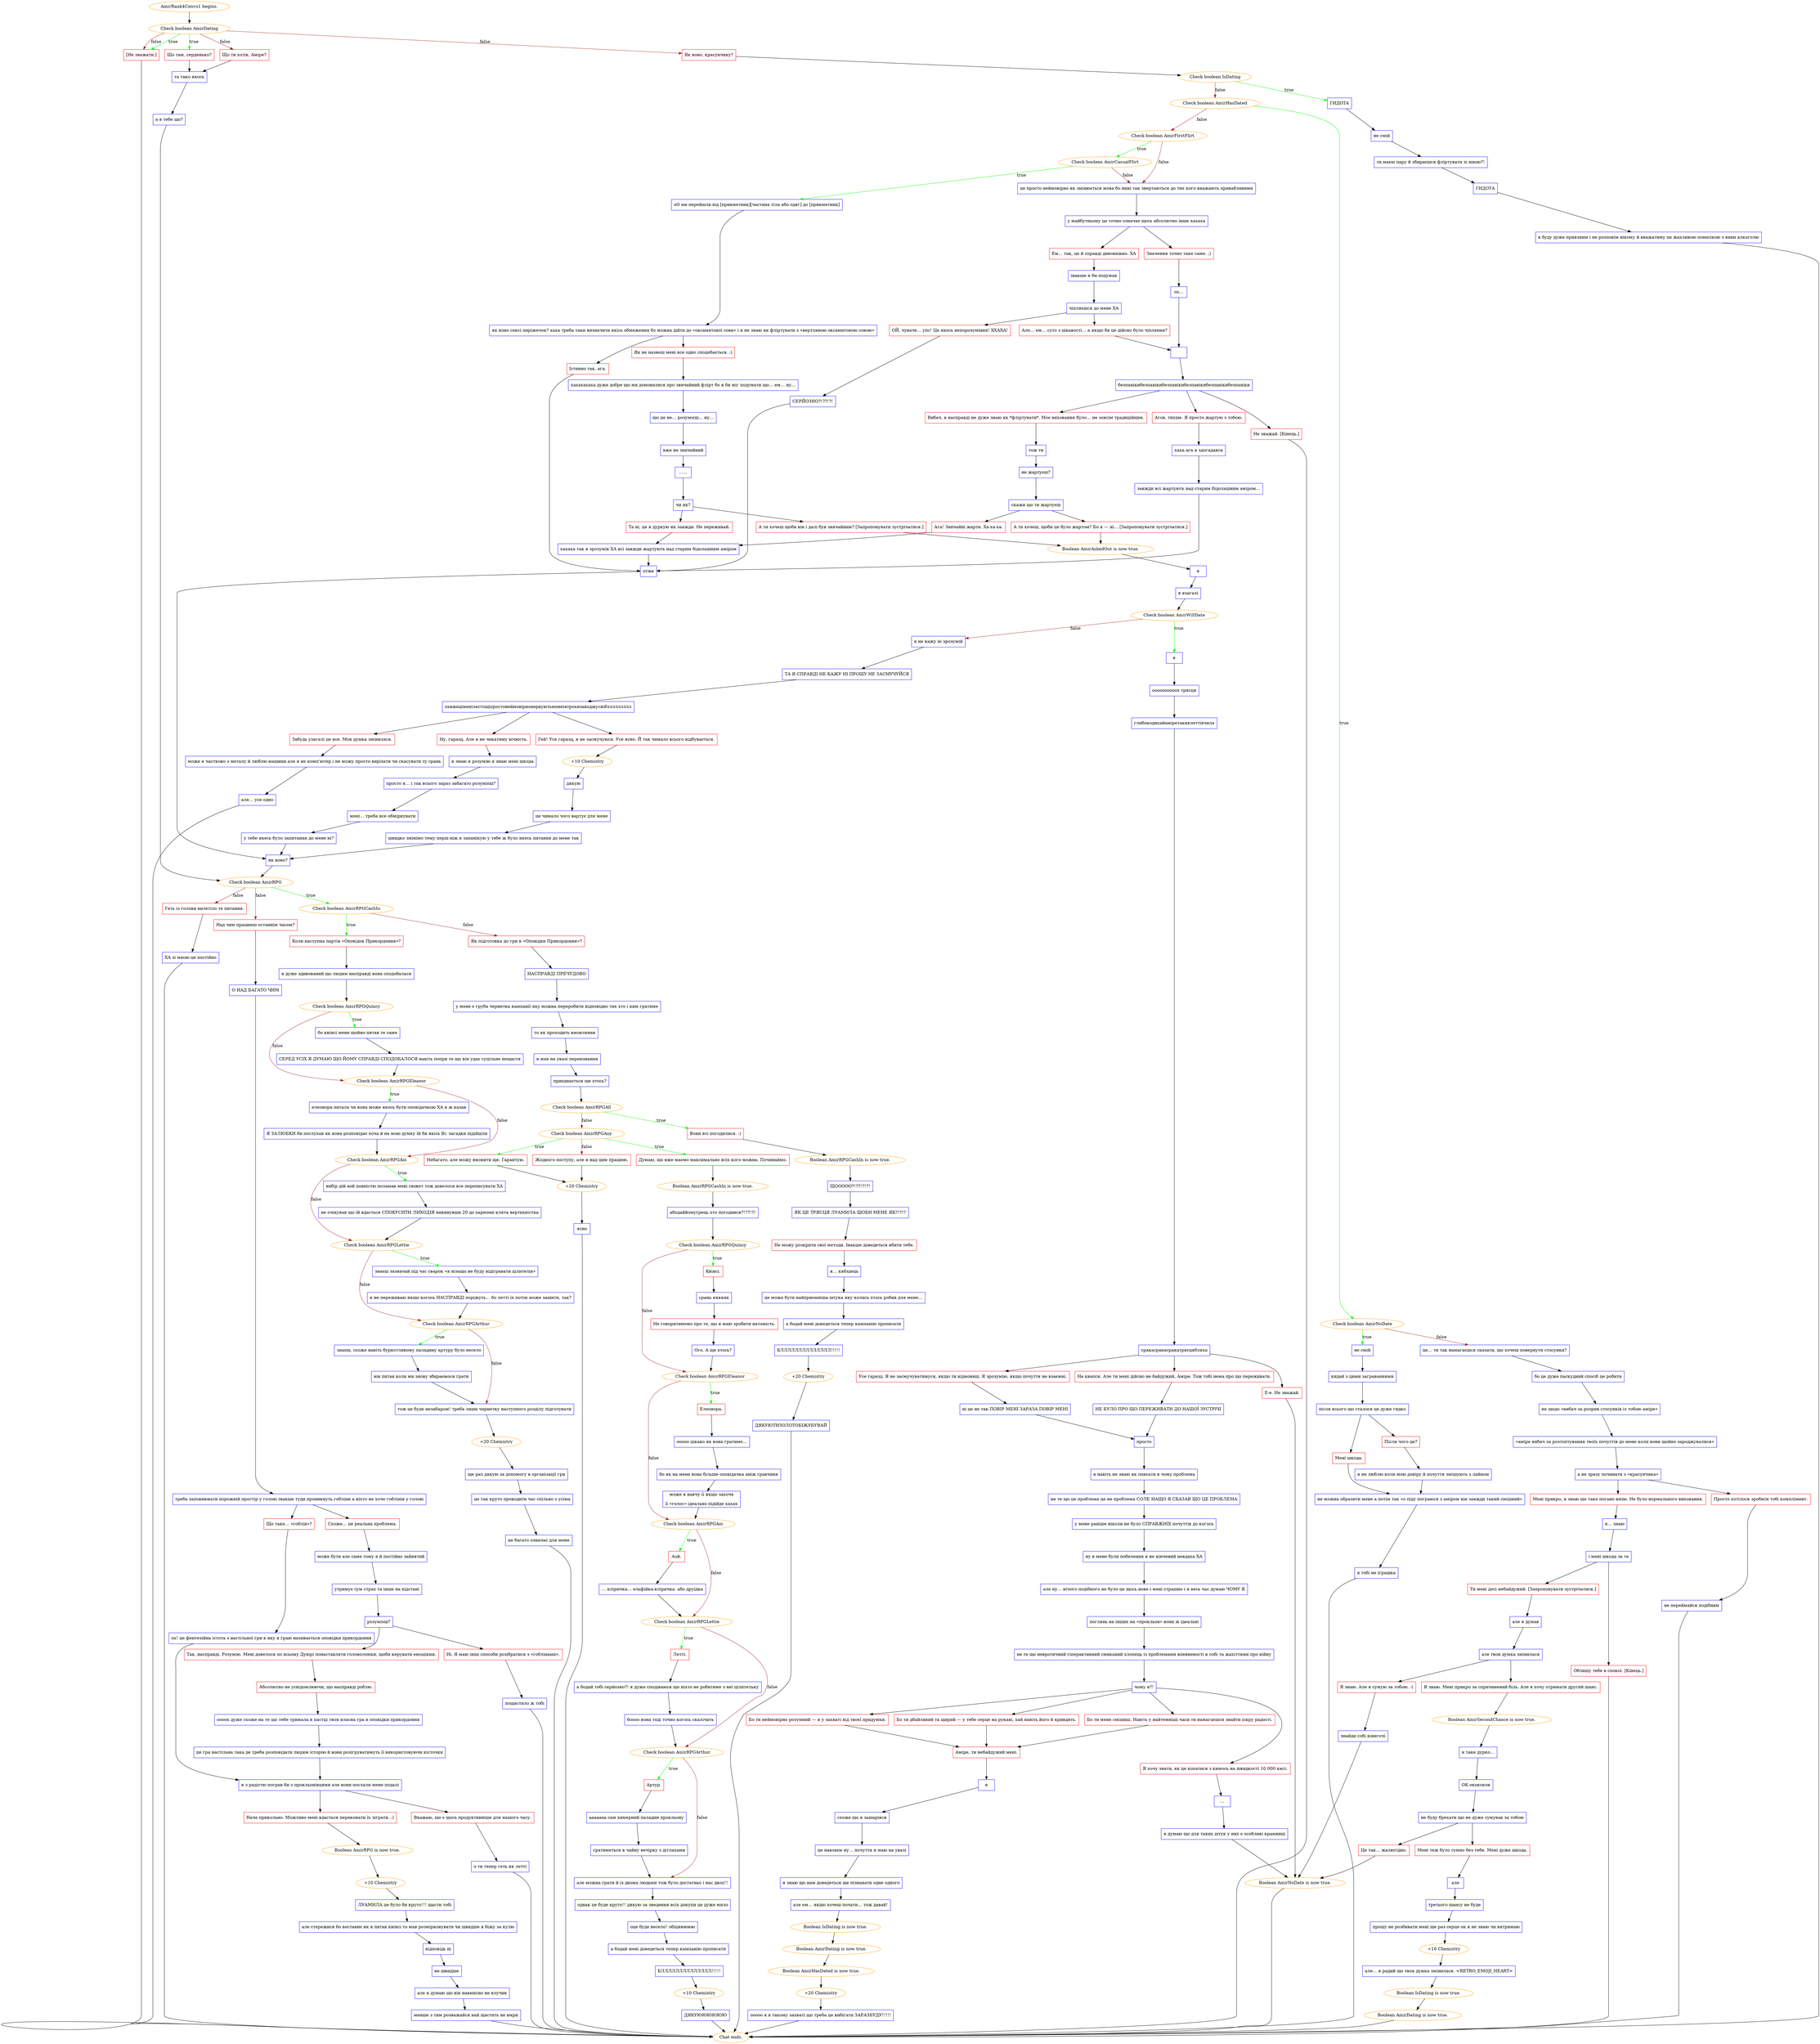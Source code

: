 digraph {
	"AmirRank4Convo1 begins." [color=orange];
		"AmirRank4Convo1 begins." -> j1901439017;
	j1901439017 [label="Check boolean AmirDating",color=orange];
		j1901439017 -> j1672642696 [label=true,color=green];
		j1901439017 -> j704229613 [label=true,color=green];
		j1901439017 -> j4252968847 [label=false,color=brown];
		j1901439017 -> j4161203423 [label=false,color=brown];
		j1901439017 -> j704229613 [label=false,color=brown];
	j1672642696 [label="Що там, серденько?",shape=box,color=red];
		j1672642696 -> j698916139;
	j704229613 [label="[Не зважати.]",shape=box,color=red];
		j704229613 -> "Chat ends.";
	j4252968847 [label="Що ти хотів, Аміре?",shape=box,color=red];
		j4252968847 -> j698916139;
	j4161203423 [label="Як воно, красунчику?",shape=box,color=red];
		j4161203423 -> j299105551;
	j698916139 [label="та тако якось",shape=box,color=blue];
		j698916139 -> j4183695455;
	"Chat ends." [color=orange];
	j299105551 [label="Check boolean IsDating",color=orange];
		j299105551 -> j218688501 [label=true,color=green];
		j299105551 -> j869690643 [label=false,color=brown];
	j4183695455 [label="а в тебе що?",shape=box,color=blue];
		j4183695455 -> j13181005;
	j218688501 [label="ГИДОТА",shape=box,color=blue];
		j218688501 -> j1179056891;
	j869690643 [label="Check boolean AmirHasDated",color=orange];
		j869690643 -> j1564964587 [label=true,color=green];
		j869690643 -> j427846108 [label=false,color=brown];
	j13181005 [label="Check boolean AmirRPG",color=orange];
		j13181005 -> j3060623829 [label=true,color=green];
		j13181005 -> j4011107072 [label=false,color=brown];
		j13181005 -> j534241422 [label=false,color=brown];
	j1179056891 [label="не смій",shape=box,color=blue];
		j1179056891 -> j1208993331;
	j1564964587 [label="Check boolean AmirNoDate",color=orange];
		j1564964587 -> j4106135859 [label=true,color=green];
		j1564964587 -> j958038395 [label=false,color=brown];
	j427846108 [label="Check boolean AmirFirstFlirt",color=orange];
		j427846108 -> j2657990682 [label=true,color=green];
		j427846108 -> j2937424188 [label=false,color=brown];
	j3060623829 [label="Check boolean AmirRPGCashIn",color=orange];
		j3060623829 -> j618045422 [label=true,color=green];
		j3060623829 -> j3149961631 [label=false,color=brown];
	j4011107072 [label="Над чим працюєш останнім часом?",shape=box,color=red];
		j4011107072 -> j3467158680;
	j534241422 [label="Геть із голови вилетіло те питання.",shape=box,color=red];
		j534241422 -> j1208563265;
	j1208993331 [label="ти маєш пару й збираєшся фліртувати зі мною?!",shape=box,color=blue];
		j1208993331 -> j2034530063;
	j4106135859 [label="не смій",shape=box,color=blue];
		j4106135859 -> j1320278149;
	j958038395 [label="це… ти так намагаєшся сказати, що хочеш повернути стосунки?",shape=box,color=blue];
		j958038395 -> j2550465554;
	j2657990682 [label="Check boolean AmirCasualFlirt",color=orange];
		j2657990682 -> j3213006005 [label=true,color=green];
		j2657990682 -> j2937424188 [label=false,color=brown];
	j2937424188 [label="це просто неймовірно як змінюється мова бо нині так звертаються до тих кого вважають привабливими",shape=box,color=blue];
		j2937424188 -> j3060408166;
	j618045422 [label="Коли наступна партія «Оповідок Прикордоння»?",shape=box,color=red];
		j618045422 -> j3800508349;
	j3149961631 [label="Як підготовка до гри в «Оповідки Прикордоння»?",shape=box,color=red];
		j3149961631 -> j1382972735;
	j3467158680 [label="О НАД БАГАТО ЧИМ",shape=box,color=blue];
		j3467158680 -> j3123398459;
	j1208563265 [label="ХА зі мною це постійно",shape=box,color=blue];
		j1208563265 -> "Chat ends.";
	j2034530063 [label="ГИДОТА",shape=box,color=blue];
		j2034530063 -> j3054822449;
	j1320278149 [label="кидай з цими заграваннями",shape=box,color=blue];
		j1320278149 -> j2429415500;
	j2550465554 [label="бо це дуже паскудний спосіб це робити",shape=box,color=blue];
		j2550465554 -> j2414502258;
	j3213006005 [label="оО ми перейшли від [прикметник][частина тіла або одяг] до [прикметник]",shape=box,color=blue];
		j3213006005 -> j2650427297;
	j3060408166 [label="у майбутньому це точно означає щось абсолютно інше хахаха",shape=box,color=blue];
		j3060408166 -> j1041364980;
		j3060408166 -> j927049811;
	j3800508349 [label="я дуже здивований що людям насправді вона сподобалася",shape=box,color=blue];
		j3800508349 -> j39894109;
	j1382972735 [label="НАСПРАВДІ ПРЕЧУДОВО",shape=box,color=blue];
		j1382972735 -> j3260101378;
	j3123398459 [label="треба заповнювати порожній простір у голові інакше туди проникнуть гобліни а ніхто не хоче гоблінів у голові",shape=box,color=blue];
		j3123398459 -> j1016484797;
		j3123398459 -> j1504104096;
	j3054822449 [label="я буду дуже приязним і не розповім нікому й вважатиму це жахливою помилкою з вини алкоголю",shape=box,color=blue];
		j3054822449 -> "Chat ends.";
	j2429415500 [label="після всього що сталося це дуже гидко",shape=box,color=blue];
		j2429415500 -> j513289097;
		j2429415500 -> j1549019356;
	j2414502258 [label="як щодо «вибач за розрив стосунків із тобою аміре»",shape=box,color=blue];
		j2414502258 -> j2119281887;
	j2650427297 [label="як воно сексі пиріжечок? хаха треба таки визначити якісь обмеження бо можна дійти до «оксамитової сови» і я не знаю як фліртувати з «вертлявою оксамитовою совою»",shape=box,color=blue];
		j2650427297 -> j4072774460;
		j2650427297 -> j429977933;
	j1041364980 [label="Ем… так, це й справді дивовижно. ХА",shape=box,color=red];
		j1041364980 -> j2911341879;
	j927049811 [label="Значення точно таке саме. ;)",shape=box,color=red];
		j927049811 -> j1874088333;
	j39894109 [label="Check boolean AmirRPGQuincy",color=orange];
		j39894109 -> j2309517161 [label=true,color=green];
		j39894109 -> j2519416544 [label=false,color=brown];
	j3260101378 [label="у мене є груба чернетка кампанії яку можна переробити відповідно тих хто і ким гратиме",shape=box,color=blue];
		j3260101378 -> j3965232105;
	j1016484797 [label="Схоже… це реальна проблема.",shape=box,color=red];
		j1016484797 -> j1080899819;
	j1504104096 [label="Що таке… «гоблін»?",shape=box,color=red];
		j1504104096 -> j262652609;
	j513289097 [label="Мені шкода.",shape=box,color=red];
		j513289097 -> j1629839651;
	j1549019356 [label="Після чого це?",shape=box,color=red];
		j1549019356 -> j3223921537;
	j2119281887 [label="«аміре вибач за розтоптування твоїх почуттів до мене коли вони щойно зароджувалися»",shape=box,color=blue];
		j2119281887 -> j846735681;
	j4072774460 [label="Як не назвеш мені все одно сподобається. ;)",shape=box,color=red];
		j4072774460 -> j2983444211;
	j429977933 [label="Істинно так, ага.",shape=box,color=red];
		j429977933 -> j2465273495;
	j2911341879 [label="інакше я би подумав",shape=box,color=blue];
		j2911341879 -> j1419587409;
	j1874088333 [label="ох…",shape=box,color=blue];
		j1874088333 -> j481779057;
	j2309517161 [label="бо квінсі мене щойно питав те саме",shape=box,color=blue];
		j2309517161 -> j656798829;
	j2519416544 [label="Check boolean AmirRPGEleanor",color=orange];
		j2519416544 -> j3316883430 [label=true,color=green];
		j2519416544 -> j2468658678 [label=false,color=brown];
	j3965232105 [label="то як проходить вмовляння",shape=box,color=blue];
		j3965232105 -> j2060739738;
	j1080899819 [label="може бути але саме тому я й постійно зайнятий",shape=box,color=blue];
		j1080899819 -> j351736419;
	j262652609 [label="ох! це фентезійна істота з настільної гри в яку я граю називається оповідки прикордоння",shape=box,color=blue];
		j262652609 -> j2824984156;
	j1629839651 [label="не можна образити мене а потім так «о піду пограюся з аміром він завжди такий смішний»",shape=box,color=blue];
		j1629839651 -> j2570359149;
	j3223921537 [label="я не люблю коли мою довіру й почуття змішують з лайном",shape=box,color=blue];
		j3223921537 -> j1629839651;
	j846735681 [label="а не зразу починати з «красунчика»",shape=box,color=blue];
		j846735681 -> j803853922;
		j846735681 -> j2549953618;
	j2983444211 [label="хахахахаха дуже добре що ми домовилися про звичайний флірт бо я би міг подумати що… ем… ну…",shape=box,color=blue];
		j2983444211 -> j4011590292;
	j2465273495 [label="отже",shape=box,color=blue];
		j2465273495 -> j1945552150;
	j1419587409 [label="чіпляєшся до мене ХА",shape=box,color=blue];
		j1419587409 -> j1635070777;
		j1419587409 -> j1689386447;
	j481779057 [label=" ",shape=box,color=blue];
		j481779057 -> j2840412402;
	j656798829 [label="СЕРЕД УСІХ Я ДУМАЮ ЩО ЙОМУ СПРАВДІ СПОДОБАЛОСЯ навіть попри те що він удає суцільне нещастя",shape=box,color=blue];
		j656798829 -> j2519416544;
	j3316883430 [label="елеонора питала чи вона може якось бути оповідачкою ХА я ж казав",shape=box,color=blue];
		j3316883430 -> j3157525077;
	j2468658678 [label="Check boolean AmirRPGAoi",color=orange];
		j2468658678 -> j3896292987 [label=true,color=green];
		j2468658678 -> j290297768 [label=false,color=brown];
	j2060739738 [label="я мав на увазі переконання",shape=box,color=blue];
		j2060739738 -> j606358748;
	j351736419 [label="утримує сум страх та інше на відстані",shape=box,color=blue];
		j351736419 -> j4168445063;
	j2824984156 [label="я з радістю пограв би з прокльонівцями але вони послали мене подалі",shape=box,color=blue];
		j2824984156 -> j4096138573;
		j2824984156 -> j48265540;
	j2570359149 [label="я тобі не іграшка",shape=box,color=blue];
		j2570359149 -> "Chat ends.";
	j803853922 [label="Мені прикро, я знаю що таке погано вмію. Не було нормального виховання.",shape=box,color=red];
		j803853922 -> j907049575;
	j2549953618 [label="Просто хотілося зробити тобі комплімент.",shape=box,color=red];
		j2549953618 -> j2809666050;
	j4011590292 [label="що це не… розумієш… ну…",shape=box,color=blue];
		j4011590292 -> j137825470;
	j1945552150 [label="як воно?",shape=box,color=blue];
		j1945552150 -> j13181005;
	j1635070777 [label="ОЙ, чуваче… упс! Це якесь непорозуміння! ХХАХА!",shape=box,color=red];
		j1635070777 -> j3083541678;
	j1689386447 [label="Але… ем… суто з цікавості… а якщо би це дійсно було чіпляння?",shape=box,color=red];
		j1689386447 -> j481779057;
	j2840412402 [label="безпанікибезпанікибезпанікибезпанікибезпанікибезпаніки",shape=box,color=blue];
		j2840412402 -> j2725822111;
		j2840412402 -> j3277244702;
		j2840412402 -> j1688189899;
	j3157525077 [label="Я ЗАЛЮБКИ би послухав як вона розповідає хоча й на мою думку їй би якісь Ві: загадки підійшли",shape=box,color=blue];
		j3157525077 -> j2468658678;
	j3896292987 [label="вибір дій аой повністю поламав мені сюжет тож довелося все переписувати ХА",shape=box,color=blue];
		j3896292987 -> j2099251903;
	j290297768 [label="Check boolean AmirRPGLettie",color=orange];
		j290297768 -> j1884493827 [label=true,color=green];
		j290297768 -> j3043779789 [label=false,color=brown];
	j606358748 [label="приєднається ще хтось?",shape=box,color=blue];
		j606358748 -> j2410754749;
	j4168445063 [label="розумієш?",shape=box,color=blue];
		j4168445063 -> j2261762867;
		j4168445063 -> j1732382671;
	j4096138573 [label="Наче прикольно. Можливо мені вдасться переконати їх зіграти. :)",shape=box,color=red];
		j4096138573 -> j3164045372;
	j48265540 [label="Вважаю, що є щось продуктивніше для нашого часу.",shape=box,color=red];
		j48265540 -> j2446851078;
	j907049575 [label="я… знаю",shape=box,color=blue];
		j907049575 -> j3036390828;
	j2809666050 [label="не переймайся подібним",shape=box,color=blue];
		j2809666050 -> "Chat ends.";
	j137825470 [label="вже не звичайний",shape=box,color=blue];
		j137825470 -> j1412720396;
	j3083541678 [label="СЕРЙОЗНО?!??!?!",shape=box,color=blue];
		j3083541678 -> j2465273495;
	j2725822111 [label="Агов, тихше. Я просто жартую з тобою.",shape=box,color=red];
		j2725822111 -> j3111045601;
	j3277244702 [label="Вибач, я насправді не дуже знаю як *фліртувати*. Моє виховання було… не зовсім традиційним.",shape=box,color=red];
		j3277244702 -> j4256275511;
	j1688189899 [label="Не зважай. [Кінець.]",shape=box,color=red];
		j1688189899 -> "Chat ends.";
	j2099251903 [label="не очікував що їй вдасться СПОКУСИТИ ЛИХОДІЯ викинувши 20 до харизми клята вертихвістка",shape=box,color=blue];
		j2099251903 -> j290297768;
	j1884493827 [label="знаєш зазвичай під час сварок «я нізащо не буду відігравати цілителів»",shape=box,color=blue];
		j1884493827 -> j1507232597;
	j3043779789 [label="Check boolean AmirRPGArthur",color=orange];
		j3043779789 -> j1312001404 [label=true,color=green];
		j3043779789 -> j4121126772 [label=false,color=brown];
	j2410754749 [label="Check boolean AmirRPGAll",color=orange];
		j2410754749 -> j3686850342 [label=true,color=green];
		j2410754749 -> j4007068273 [label=false,color=brown];
	j2261762867 [label="Так, насправді. Розумію. Мені довелося по всьому Дувірі понаставляти головоломки, щоби керувати емоціями.",shape=box,color=red];
		j2261762867 -> j3820219357;
	j1732382671 [label="Ні. Я маю інші способи розібратися з «гоблінами».",shape=box,color=red];
		j1732382671 -> j2890835348;
	j3164045372 [label="Boolean AmirRPG is now true.",color=orange];
		j3164045372 -> j3008463897;
	j2446851078 [label="о ти тепер геть як летті",shape=box,color=blue];
		j2446851078 -> "Chat ends.";
	j3036390828 [label="і мені шкода за те",shape=box,color=blue];
		j3036390828 -> j3571979322;
		j3036390828 -> j2342984793;
	j1412720396 [label="……",shape=box,color=blue];
		j1412720396 -> j458853789;
	j3111045601 [label="хаха ага я здогадався",shape=box,color=blue];
		j3111045601 -> j3222516040;
	j4256275511 [label="тож ти",shape=box,color=blue];
		j4256275511 -> j4103381454;
	j1507232597 [label="я не переживаю якщо когось НАСПРАВДІ поріжуть… бо летті їх потім може зашити, так?",shape=box,color=blue];
		j1507232597 -> j3043779789;
	j1312001404 [label="знаєш, схоже навіть буркотливому паладину артуру було весело",shape=box,color=blue];
		j1312001404 -> j3409220338;
	j4121126772 [label="тож це буде незабаром! треба лише чернетку наступного розділу підготувати",shape=box,color=blue];
		j4121126772 -> j959520318;
	j3686850342 [label="Вони всі погодилися. :)",shape=box,color=red];
		j3686850342 -> j2263125473;
	j4007068273 [label="Check boolean AmirRPGAny",color=orange];
		j4007068273 -> j35762759 [label=true,color=green];
		j4007068273 -> j2680494031 [label=true,color=green];
		j4007068273 -> j1903144377 [label=false,color=brown];
	j3820219357 [label="Абсолютно не усвідомлюючи, що насправді роблю.",shape=box,color=red];
		j3820219357 -> j1445735756;
	j2890835348 [label="пощастило ж тобі",shape=box,color=blue];
		j2890835348 -> "Chat ends.";
	j3008463897 [label="+10 Chemistry",color=orange];
		j3008463897 -> j3861764401;
	j3571979322 [label="Ти мені досі небайдужий. [Запропонувати зустрічатися.]",shape=box,color=red];
		j3571979322 -> j3156441644;
	j2342984793 [label="Облишу тебе в спокої. [Кінець.]",shape=box,color=red];
		j2342984793 -> "Chat ends.";
	j458853789 [label="чи як?",shape=box,color=blue];
		j458853789 -> j2710527963;
		j458853789 -> j3925390163;
	j3222516040 [label="завжди всі жартують над старим бідолашним аміром…",shape=box,color=blue];
		j3222516040 -> j2465273495;
	j4103381454 [label="не жартуєш?",shape=box,color=blue];
		j4103381454 -> j1282138025;
	j3409220338 [label="він питав коли ми знову збираємося грати",shape=box,color=blue];
		j3409220338 -> j4121126772;
	j959520318 [label="+20 Chemistry",color=orange];
		j959520318 -> j1010659985;
	j2263125473 [label="Boolean AmirRPGCashIn is now true.",color=orange];
		j2263125473 -> j1832690194;
	j35762759 [label="Думаю, що вже маємо максимально всіх кого можна. Починаймо.",shape=box,color=red];
		j35762759 -> j1821263611;
	j2680494031 [label="Небагато, але можу вмовити ще. Гарантую.",shape=box,color=red];
		j2680494031 -> j494734481;
	j1903144377 [label="Жодного поступу, але я над цим працюю.",shape=box,color=red];
		j1903144377 -> j494734481;
	j1445735756 [label="оооох дуже схоже на те що тебе тримала в пастці твоя власна гра в оповідки прикордоння",shape=box,color=blue];
		j1445735756 -> j3596741966;
	j3861764401 [label="ЛУАМИЛА це було би круто!!! щасти тобі",shape=box,color=blue];
		j3861764401 -> j3440324492;
	j3156441644 [label="але я думав",shape=box,color=blue];
		j3156441644 -> j3232065462;
	j2710527963 [label="А ти хочеш щоби він і далі був звичайним? [Запропонувати зустрічатися.]",shape=box,color=red];
		j2710527963 -> j616465618;
	j3925390163 [label="Та ні, це я дуркую як завжди. Не переживай.",shape=box,color=red];
		j3925390163 -> j2348185418;
	j1282138025 [label="скажи що ти жартуєш",shape=box,color=blue];
		j1282138025 -> j2987529367;
		j1282138025 -> j2230578891;
	j1010659985 [label="ще раз дякую за допомогу в організації гри",shape=box,color=blue];
		j1010659985 -> j3181431902;
	j1832690194 [label="ЩООООО?!??!?!?!",shape=box,color=blue];
		j1832690194 -> j883128158;
	j1821263611 [label="Boolean AmirRPGCashIn is now true.",color=orange];
		j1821263611 -> j2446363478;
	j494734481 [label="+20 Chemistry",color=orange];
		j494734481 -> j3756662085;
	j3596741966 [label="це гра настільна така де треба розповідати людям історію й вони розігруватимуть її використовуючи кісточки",shape=box,color=blue];
		j3596741966 -> j2824984156;
	j3440324492 [label="але стережися бо востаннє як я питав квінсі то мав розмірковувати чи швидше я біжу за кулю",shape=box,color=blue];
		j3440324492 -> j2383113421;
	j3232065462 [label="але твоя думка змінилася",shape=box,color=blue];
		j3232065462 -> j1573202199;
		j3232065462 -> j6983868;
	j616465618 [label="Boolean AmirAskedOut is now true.",color=orange];
		j616465618 -> j3948827003;
	j2348185418 [label="хахаха так я зрозумів ХА всі завжди жартують над старим бідолашним аміром",shape=box,color=blue];
		j2348185418 -> j2465273495;
	j2987529367 [label="А ти хочеш, щоби це було жартом? Бо я — ні… [Запропонувати зустрічатися.]",shape=box,color=red];
		j2987529367 -> j616465618;
	j2230578891 [label="Ага! Звичайні жарти. Ха-ха-ха.",shape=box,color=red];
		j2230578891 -> j2348185418;
	j3181431902 [label="це так круто проводити час спільно з усіма",shape=box,color=blue];
		j3181431902 -> j1149056441;
	j883128158 [label="ЯК ЦЕ ТРЯСЦЯ ЛУАМИЛА ЩОБИ МЕНЕ ЯК?!?!?",shape=box,color=blue];
		j883128158 -> j3970773527;
	j2446363478 [label="абодаййомугрець хто погодився?!??!?!",shape=box,color=blue];
		j2446363478 -> j1892846008;
	j3756662085 [label="ясно",shape=box,color=blue];
		j3756662085 -> "Chat ends.";
	j2383113421 [label="відповідь ні",shape=box,color=blue];
		j2383113421 -> j3333172422;
	j1573202199 [label="Я знаю. Але я сумую за тобою. :(",shape=box,color=red];
		j1573202199 -> j2842190442;
	j6983868 [label="Я знаю. Мені прикро за спричинений біль. Але я хочу отримати другий шанс.",shape=box,color=red];
		j6983868 -> j3568200312;
	j3948827003 [label="я",shape=box,color=blue];
		j3948827003 -> j3286561951;
	j1149056441 [label="це багато означає для мене",shape=box,color=blue];
		j1149056441 -> "Chat ends.";
	j3970773527 [label="Не можу розкрити свої методи. Інакше доведеться вбити тебе.",shape=box,color=red];
		j3970773527 -> j2958320399;
	j1892846008 [label="Check boolean AmirRPGQuincy",color=orange];
		j1892846008 -> j4014505116 [label=true,color=green];
		j1892846008 -> j3259202448 [label=false,color=brown];
	j3333172422 [label="не швидше",shape=box,color=blue];
		j3333172422 -> j1289030846;
	j2842190442 [label="знайди собі кінегочі",shape=box,color=blue];
		j2842190442 -> j2322051913;
	j3568200312 [label="Boolean AmirSecondChance is now true.",color=orange];
		j3568200312 -> j1560275383;
	j3286561951 [label="я взагалі",shape=box,color=blue];
		j3286561951 -> j1477186602;
	j2958320399 [label="я… кабздець",shape=box,color=blue];
		j2958320399 -> j2056793625;
	j4014505116 [label="Квінсі.",shape=box,color=red];
		j4014505116 -> j3833524934;
	j3259202448 [label="Check boolean AmirRPGEleanor",color=orange];
		j3259202448 -> j4226960737 [label=true,color=green];
		j3259202448 -> j1611217381 [label=false,color=brown];
	j1289030846 [label="але я думаю що він навмисно не влучив",shape=box,color=blue];
		j1289030846 -> j4176122767;
	j2322051913 [label="Boolean AmirNoDate is now true.",color=orange];
		j2322051913 -> "Chat ends.";
	j1560275383 [label="я таке дурко…",shape=box,color=blue];
		j1560275383 -> j3344431429;
	j1477186602 [label="Check boolean AmirWillDate",color=orange];
		j1477186602 -> j2090045671 [label=true,color=green];
		j1477186602 -> j3683792993 [label=false,color=brown];
	j2056793625 [label="це може бути найприємніша штука яку колись хтось робив для мене…",shape=box,color=blue];
		j2056793625 -> j3837476340;
	j3833524934 [label="срань яяяяяк",shape=box,color=blue];
		j3833524934 -> j3391774664;
	j4226960737 [label="Елеонора.",shape=box,color=red];
		j4226960737 -> j2347089378;
	j1611217381 [label="Check boolean AmirRPGAoi",color=orange];
		j1611217381 -> j872420793 [label=true,color=green];
		j1611217381 -> j2067107230 [label=false,color=brown];
	j4176122767 [label="менше з тим розважайся най щастить не вмри",shape=box,color=blue];
		j4176122767 -> "Chat ends.";
	j3344431429 [label="ОК окококок",shape=box,color=blue];
		j3344431429 -> j3685983643;
	j2090045671 [label="я",shape=box,color=blue];
		j2090045671 -> j1547442728;
	j3683792993 [label="я не кажу ні зрозумій",shape=box,color=blue];
		j3683792993 -> j2149382639;
	j3837476340 [label="а бодай мені доведеться тепер кампанію прописати",shape=box,color=blue];
		j3837476340 -> j1212389744;
	j3391774664 [label="Не говоритимемо про те, що я маю зробити натомість.",shape=box,color=red];
		j3391774664 -> j1210108463;
	j2347089378 [label="ооооо цікаво як вона гратиме…",shape=box,color=blue];
		j2347089378 -> j2306636396;
	j872420793 [label="Аой.",shape=box,color=red];
		j872420793 -> j2339618339;
	j2067107230 [label="Check boolean AmirRPGLettie",color=orange];
		j2067107230 -> j1823969770 [label=true,color=green];
		j2067107230 -> j241471578 [label=false,color=brown];
	j3685983643 [label="не буду брехати що не дуже сумував за тобою",shape=box,color=blue];
		j3685983643 -> j3672548982;
		j3685983643 -> j1083032232;
	j1547442728 [label="оооооооооох трясця",shape=box,color=blue];
		j1547442728 -> j1465410628;
	j2149382639 [label="ТА Я СПРАВДІ НЕ КАЖУ НІ ПРОШУ НЕ ЗАСМУЧУЙСЯ",shape=box,color=blue];
		j2149382639 -> j2996799154;
	j1212389744 [label="БЛЛЛЛЛЛЛЛЛЛЛЛЛЛ!!!!!",shape=box,color=blue];
		j1212389744 -> j2754646036;
	j1210108463 [label="Ого. А ще хтось?",shape=box,color=blue];
		j1210108463 -> j3259202448;
	j2306636396 [label="бо як на мене вона більше оповідачка аніж гравчиня",shape=box,color=blue];
		j2306636396 -> j3600873733;
	j2339618339 [label="… кліричка… ельфійка-кліричка. або друїдка",shape=box,color=blue];
		j2339618339 -> j2067107230;
	j1823969770 [label="Летті.",shape=box,color=red];
		j1823969770 -> j490303065;
	j241471578 [label="Check boolean AmirRPGArthur",color=orange];
		j241471578 -> j1202802284 [label=true,color=green];
		j241471578 -> j3323634531 [label=false,color=brown];
	j3672548982 [label="Мені теж було сумно без тебе. Мені дуже шкода.",shape=box,color=red];
		j3672548982 -> j1886608736;
	j1083032232 [label="Це так… жалюгідно.",shape=box,color=red];
		j1083032232 -> j2322051913;
	j1465410628 [label="глибокодихайаміретакяклеттівчила",shape=box,color=blue];
		j1465410628 -> j250004308;
	j2996799154 [label="охвжеціменілестощіпростонеймовірнонервуютьменеіятрохизаводжусяібллллллллл",shape=box,color=blue];
		j2996799154 -> j288146891;
		j2996799154 -> j3026067566;
		j2996799154 -> j3223676253;
	j2754646036 [label="+20 Chemistry",color=orange];
		j2754646036 -> j2511270890;
	j3600873733 [label="може я навчу її якщо захоче
її «голос» ідеально підійде хахах",shape=box,color=blue];
		j3600873733 -> j1611217381;
	j490303065 [label="а бодай тобі серйозно?! я дуже сподіваюся що ніхто не робитиме з неї цілительку",shape=box,color=blue];
		j490303065 -> j387026218;
	j1202802284 [label="Артур.",shape=box,color=red];
		j1202802284 -> j739808108;
	j3323634531 [label="але можна грати й із двома людьми тож було достатньо і нас двох!!",shape=box,color=blue];
		j3323634531 -> j587722775;
	j1886608736 [label="але",shape=box,color=blue];
		j1886608736 -> j18244581;
	j250004308 [label="сракасракасракатрясцябляха",shape=box,color=blue];
		j250004308 -> j372497725;
		j250004308 -> j3614696392;
		j250004308 -> j2366863379;
	j288146891 [label="Гей! Усе гаразд, я не засмучуюся. Усе ясно. Й так чимало всього відбувається.",shape=box,color=red];
		j288146891 -> j2053694456;
	j3026067566 [label="Ну, гаразд. Але я не чекатиму вічність.",shape=box,color=red];
		j3026067566 -> j3939954785;
	j3223676253 [label="Забудь узагалі це все. Моя думка змінилася.",shape=box,color=red];
		j3223676253 -> j2483835558;
	j2511270890 [label="ДЯКУЮТИЗОЛОТОБІЖУБУВАЙ",shape=box,color=blue];
		j2511270890 -> "Chat ends.";
	j387026218 [label="боооо вона тоді точно когось скалічить",shape=box,color=blue];
		j387026218 -> j241471578;
	j739808108 [label="ааааааа сам химерний паладин прокльону",shape=box,color=blue];
		j739808108 -> j3161663727;
	j587722775 [label="однак це буде круто!! дякую за зведення всіх докупи це дуже мило",shape=box,color=blue];
		j587722775 -> j243907935;
	j18244581 [label="третього шансу не буде",shape=box,color=blue];
		j18244581 -> j1108903566;
	j372497725 [label="Е-е. Не зважай.",shape=box,color=red];
		j372497725 -> j2322051913;
	j3614696392 [label="Не квапся. Але ти мені дійсно не байдужий, Аміре. Тож тобі нема про що переживати.",shape=box,color=red];
		j3614696392 -> j2454834040;
	j2366863379 [label="Усе гаразд. Я не засмучуватимуся, якщо ти відмовиш. Я зрозумію, якщо почуття не взаємні.",shape=box,color=red];
		j2366863379 -> j49006015;
	j2053694456 [label="+10 Chemistry",color=orange];
		j2053694456 -> j2501299518;
	j3939954785 [label="я знаю я розумію я знаю мені шкода",shape=box,color=blue];
		j3939954785 -> j229952057;
	j2483835558 [label="може я частково з металу й люблю машини але я не комп’ютер і не можу просто вирізати чи скасувати ту срань",shape=box,color=blue];
		j2483835558 -> j1462975012;
	j3161663727 [label="гратиметься в чайну вечірку з дітлахами",shape=box,color=blue];
		j3161663727 -> j3323634531;
	j243907935 [label="оце буде весело! обіцяюююю",shape=box,color=blue];
		j243907935 -> j4087896378;
	j1108903566 [label="прошу не розбивати мені ще раз серце ок я не знаю чи витримаю",shape=box,color=blue];
		j1108903566 -> j1723099813;
	j2454834040 [label="НЕ БУЛО ПРО ЩО ПЕРЕЖИВАТИ ДО НАШОЇ ЗУСТРІЧІ",shape=box,color=blue];
		j2454834040 -> j3232335947;
	j49006015 [label="ні це не так ПОВІР МЕНІ ЗАРАЗА ПОВІР МЕНІ",shape=box,color=blue];
		j49006015 -> j3232335947;
	j2501299518 [label="дякую",shape=box,color=blue];
		j2501299518 -> j2423765475;
	j229952057 [label="просто я… і так всього зараз забагато розумієш?",shape=box,color=blue];
		j229952057 -> j1734511353;
	j1462975012 [label="але… усе одно",shape=box,color=blue];
		j1462975012 -> "Chat ends.";
	j4087896378 [label="а бодай мені доведеться тепер кампанію прописати",shape=box,color=blue];
		j4087896378 -> j1961917304;
	j1723099813 [label="+10 Chemistry",color=orange];
		j1723099813 -> j902164361;
	j3232335947 [label="просто",shape=box,color=blue];
		j3232335947 -> j2501882840;
	j2423765475 [label="це чимало чого вартує для мене",shape=box,color=blue];
		j2423765475 -> j1065845280;
	j1734511353 [label="мені… треба все обміркувати",shape=box,color=blue];
		j1734511353 -> j2194370476;
	j1961917304 [label="БЛЛЛЛЛЛЛЛЛЛЛЛЛЛ!!!!!",shape=box,color=blue];
		j1961917304 -> j655445297;
	j902164361 [label="але… я радий що твоя думка змінилася. <RETRO_EMOJI_HEART>",shape=box,color=blue];
		j902164361 -> j855872083;
	j2501882840 [label="я навіть не знаю як описати в чому проблема",shape=box,color=blue];
		j2501882840 -> j1496054553;
	j1065845280 [label="швидко змінімо тему перш ніж я запанікую у тебе ж було якесь питання до мене так",shape=box,color=blue];
		j1065845280 -> j1945552150;
	j2194370476 [label="у тебе якесь було запитання до мене ні?",shape=box,color=blue];
		j2194370476 -> j1945552150;
	j655445297 [label="+10 Chemistry",color=orange];
		j655445297 -> j1584218169;
	j855872083 [label="Boolean IsDating is now true.",color=orange];
		j855872083 -> j3208739917;
	j1496054553 [label="не те що це проблема це не проблема СОЛЕ НАЩО Я СКАЗАВ ЩО ЦЕ ПРОБЛЕМА",shape=box,color=blue];
		j1496054553 -> j1079009912;
	j1584218169 [label="ДЯКУЮЮЮЮЮЮ",shape=box,color=blue];
		j1584218169 -> "Chat ends.";
	j3208739917 [label="Boolean AmirDating is now true.",color=orange];
		j3208739917 -> "Chat ends.";
	j1079009912 [label="у мене раніше ніколи не було СПРАВЖНІХ почуттів до когось",shape=box,color=blue];
		j1079009912 -> j3970268387;
	j3970268387 [label="ну в мене були побачення я не кінчений невдаха ХА",shape=box,color=blue];
		j3970268387 -> j2409549703;
	j2409549703 [label="але ну… нічого подібного не було це щось нове і мені страшно і я весь час думаю ЧОМУ Я",shape=box,color=blue];
		j2409549703 -> j3231787886;
	j3231787886 [label="поглянь на інших на «прокльон» вони ж ідеальні",shape=box,color=blue];
		j3231787886 -> j1681923249;
	j1681923249 [label="не те що невротичний гіперактивний смиканий хлопець із проблемами впевненості в собі та жахіттями про війну",shape=box,color=blue];
		j1681923249 -> j3938872617;
	j3938872617 [label="чому я?!",shape=box,color=blue];
		j3938872617 -> j294408952;
		j3938872617 -> j2649481669;
		j3938872617 -> j293416907;
		j3938872617 -> j1885244104;
	j294408952 [label="Бо ти неймовірно розумний — я у захваті від твоєї придумки.",shape=box,color=red];
		j294408952 -> j1784344744;
	j2649481669 [label="Бо ти дбайливий та щирий — у тебе серце на рукаві, хай навіть його й кривдять.",shape=box,color=red];
		j2649481669 -> j1784344744;
	j293416907 [label="Бо ти мене смішиш. Навіть у найтемніші часи ти намагаєшся знайти іскру радості.",shape=box,color=red];
		j293416907 -> j1784344744;
	j1885244104 [label="Я хочу знати, як це кохатися з кимось на швидкості 10 000 км/с.",shape=box,color=red];
		j1885244104 -> j2984100895;
	j1784344744 [label="Аміре, ти небайдужий мені.",shape=box,color=red];
		j1784344744 -> j1870361706;
	j2984100895 [label="…",shape=box,color=blue];
		j2984100895 -> j528678808;
	j1870361706 [label="я",shape=box,color=blue];
		j1870361706 -> j3876500869;
	j528678808 [label="я думаю що для таких штук у них є особливі крамниці",shape=box,color=blue];
		j528678808 -> j2322051913;
	j3876500869 [label="схоже що я зашарівся",shape=box,color=blue];
		j3876500869 -> j2655193742;
	j2655193742 [label="це навзаєм ну… почуття я маю на увазі",shape=box,color=blue];
		j2655193742 -> j609075782;
	j609075782 [label="я знаю що нам доведеться ще пізнавати одне одного",shape=box,color=blue];
		j609075782 -> j2477791410;
	j2477791410 [label="але ем… якщо хочеш почати… тож давай!",shape=box,color=blue];
		j2477791410 -> j95050780;
	j95050780 [label="Boolean IsDating is now true.",color=orange];
		j95050780 -> j3185446954;
	j3185446954 [label="Boolean AmirDating is now true.",color=orange];
		j3185446954 -> j3431893795;
	j3431893795 [label="Boolean AmirHasDated is now true.",color=orange];
		j3431893795 -> j671954604;
	j671954604 [label="+20 Chemistry",color=orange];
		j671954604 -> j2431977988;
	j2431977988 [label="ооооо я в такому захваті що треба це вибігати ЗАРАЗБУДУ!!!!!",shape=box,color=blue];
		j2431977988 -> "Chat ends.";
}